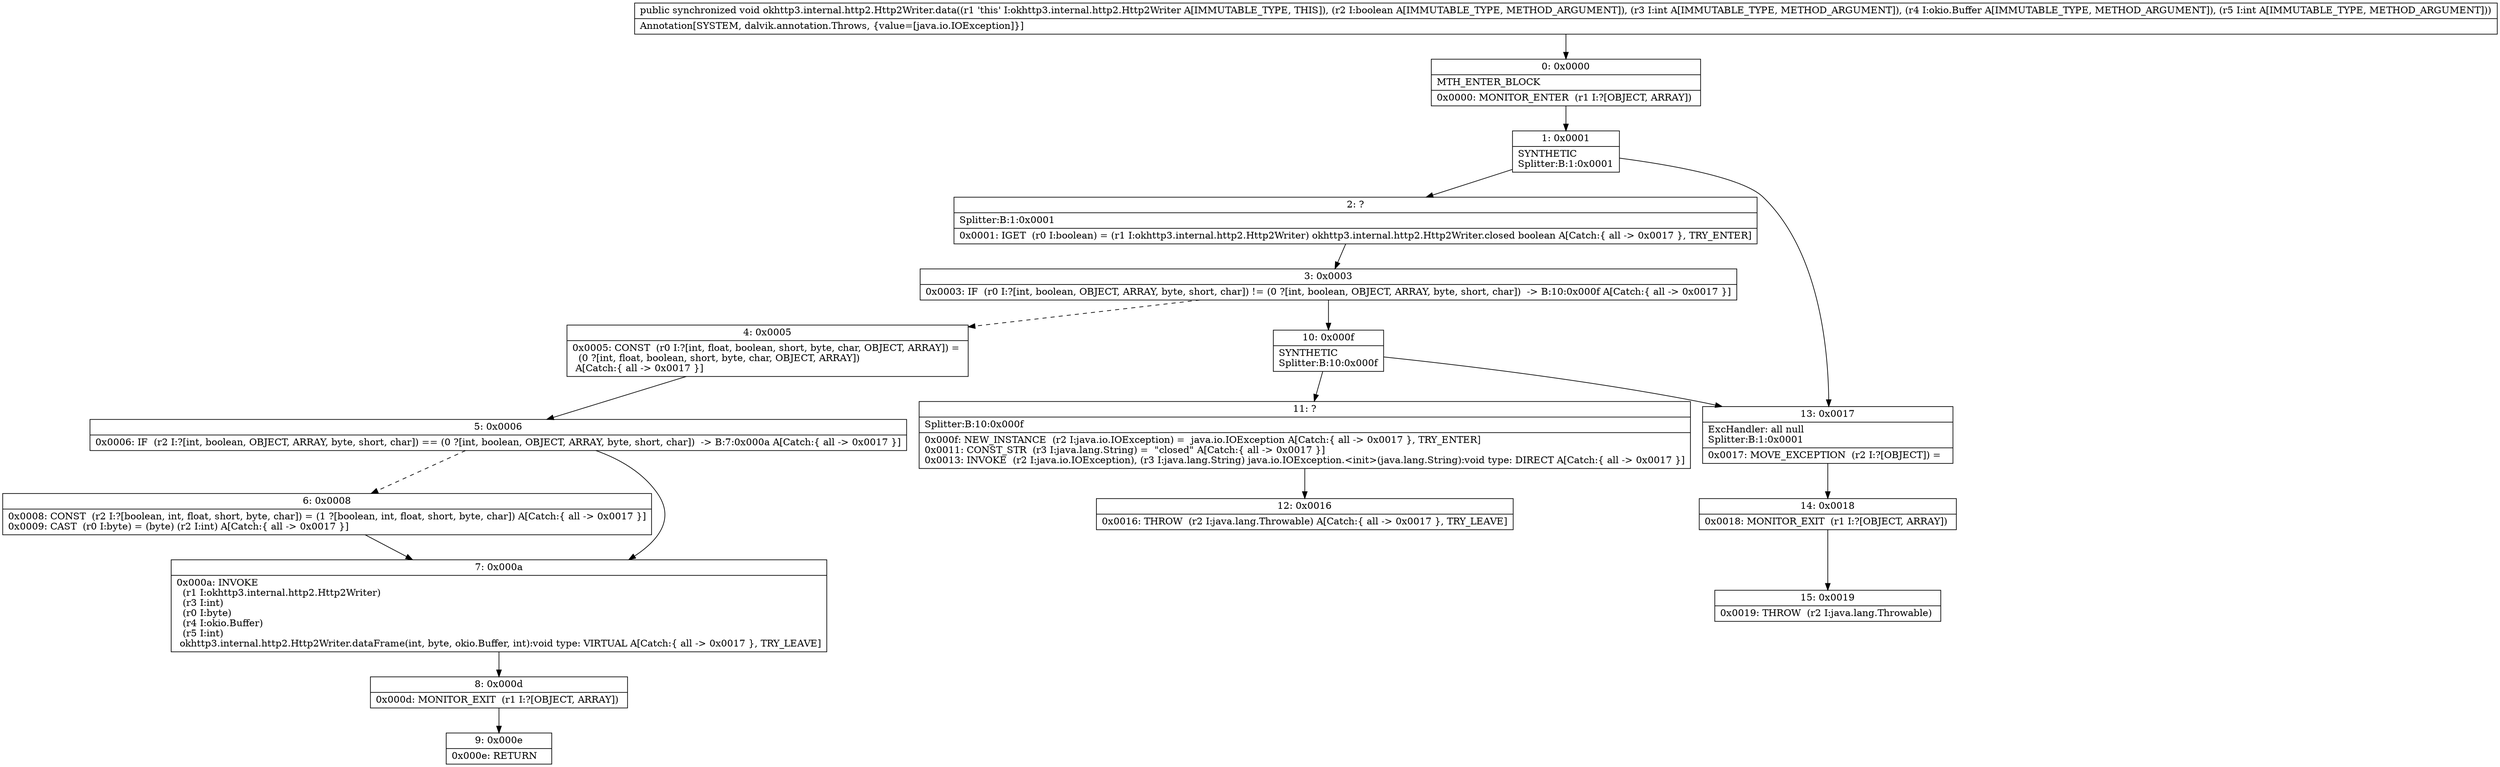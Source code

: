 digraph "CFG forokhttp3.internal.http2.Http2Writer.data(ZILokio\/Buffer;I)V" {
Node_0 [shape=record,label="{0\:\ 0x0000|MTH_ENTER_BLOCK\l|0x0000: MONITOR_ENTER  (r1 I:?[OBJECT, ARRAY]) \l}"];
Node_1 [shape=record,label="{1\:\ 0x0001|SYNTHETIC\lSplitter:B:1:0x0001\l}"];
Node_2 [shape=record,label="{2\:\ ?|Splitter:B:1:0x0001\l|0x0001: IGET  (r0 I:boolean) = (r1 I:okhttp3.internal.http2.Http2Writer) okhttp3.internal.http2.Http2Writer.closed boolean A[Catch:\{ all \-\> 0x0017 \}, TRY_ENTER]\l}"];
Node_3 [shape=record,label="{3\:\ 0x0003|0x0003: IF  (r0 I:?[int, boolean, OBJECT, ARRAY, byte, short, char]) != (0 ?[int, boolean, OBJECT, ARRAY, byte, short, char])  \-\> B:10:0x000f A[Catch:\{ all \-\> 0x0017 \}]\l}"];
Node_4 [shape=record,label="{4\:\ 0x0005|0x0005: CONST  (r0 I:?[int, float, boolean, short, byte, char, OBJECT, ARRAY]) = \l  (0 ?[int, float, boolean, short, byte, char, OBJECT, ARRAY])\l A[Catch:\{ all \-\> 0x0017 \}]\l}"];
Node_5 [shape=record,label="{5\:\ 0x0006|0x0006: IF  (r2 I:?[int, boolean, OBJECT, ARRAY, byte, short, char]) == (0 ?[int, boolean, OBJECT, ARRAY, byte, short, char])  \-\> B:7:0x000a A[Catch:\{ all \-\> 0x0017 \}]\l}"];
Node_6 [shape=record,label="{6\:\ 0x0008|0x0008: CONST  (r2 I:?[boolean, int, float, short, byte, char]) = (1 ?[boolean, int, float, short, byte, char]) A[Catch:\{ all \-\> 0x0017 \}]\l0x0009: CAST  (r0 I:byte) = (byte) (r2 I:int) A[Catch:\{ all \-\> 0x0017 \}]\l}"];
Node_7 [shape=record,label="{7\:\ 0x000a|0x000a: INVOKE  \l  (r1 I:okhttp3.internal.http2.Http2Writer)\l  (r3 I:int)\l  (r0 I:byte)\l  (r4 I:okio.Buffer)\l  (r5 I:int)\l okhttp3.internal.http2.Http2Writer.dataFrame(int, byte, okio.Buffer, int):void type: VIRTUAL A[Catch:\{ all \-\> 0x0017 \}, TRY_LEAVE]\l}"];
Node_8 [shape=record,label="{8\:\ 0x000d|0x000d: MONITOR_EXIT  (r1 I:?[OBJECT, ARRAY]) \l}"];
Node_9 [shape=record,label="{9\:\ 0x000e|0x000e: RETURN   \l}"];
Node_10 [shape=record,label="{10\:\ 0x000f|SYNTHETIC\lSplitter:B:10:0x000f\l}"];
Node_11 [shape=record,label="{11\:\ ?|Splitter:B:10:0x000f\l|0x000f: NEW_INSTANCE  (r2 I:java.io.IOException) =  java.io.IOException A[Catch:\{ all \-\> 0x0017 \}, TRY_ENTER]\l0x0011: CONST_STR  (r3 I:java.lang.String) =  \"closed\" A[Catch:\{ all \-\> 0x0017 \}]\l0x0013: INVOKE  (r2 I:java.io.IOException), (r3 I:java.lang.String) java.io.IOException.\<init\>(java.lang.String):void type: DIRECT A[Catch:\{ all \-\> 0x0017 \}]\l}"];
Node_12 [shape=record,label="{12\:\ 0x0016|0x0016: THROW  (r2 I:java.lang.Throwable) A[Catch:\{ all \-\> 0x0017 \}, TRY_LEAVE]\l}"];
Node_13 [shape=record,label="{13\:\ 0x0017|ExcHandler: all null\lSplitter:B:1:0x0001\l|0x0017: MOVE_EXCEPTION  (r2 I:?[OBJECT]) =  \l}"];
Node_14 [shape=record,label="{14\:\ 0x0018|0x0018: MONITOR_EXIT  (r1 I:?[OBJECT, ARRAY]) \l}"];
Node_15 [shape=record,label="{15\:\ 0x0019|0x0019: THROW  (r2 I:java.lang.Throwable) \l}"];
MethodNode[shape=record,label="{public synchronized void okhttp3.internal.http2.Http2Writer.data((r1 'this' I:okhttp3.internal.http2.Http2Writer A[IMMUTABLE_TYPE, THIS]), (r2 I:boolean A[IMMUTABLE_TYPE, METHOD_ARGUMENT]), (r3 I:int A[IMMUTABLE_TYPE, METHOD_ARGUMENT]), (r4 I:okio.Buffer A[IMMUTABLE_TYPE, METHOD_ARGUMENT]), (r5 I:int A[IMMUTABLE_TYPE, METHOD_ARGUMENT]))  | Annotation[SYSTEM, dalvik.annotation.Throws, \{value=[java.io.IOException]\}]\l}"];
MethodNode -> Node_0;
Node_0 -> Node_1;
Node_1 -> Node_2;
Node_1 -> Node_13;
Node_2 -> Node_3;
Node_3 -> Node_4[style=dashed];
Node_3 -> Node_10;
Node_4 -> Node_5;
Node_5 -> Node_6[style=dashed];
Node_5 -> Node_7;
Node_6 -> Node_7;
Node_7 -> Node_8;
Node_8 -> Node_9;
Node_10 -> Node_11;
Node_10 -> Node_13;
Node_11 -> Node_12;
Node_13 -> Node_14;
Node_14 -> Node_15;
}


